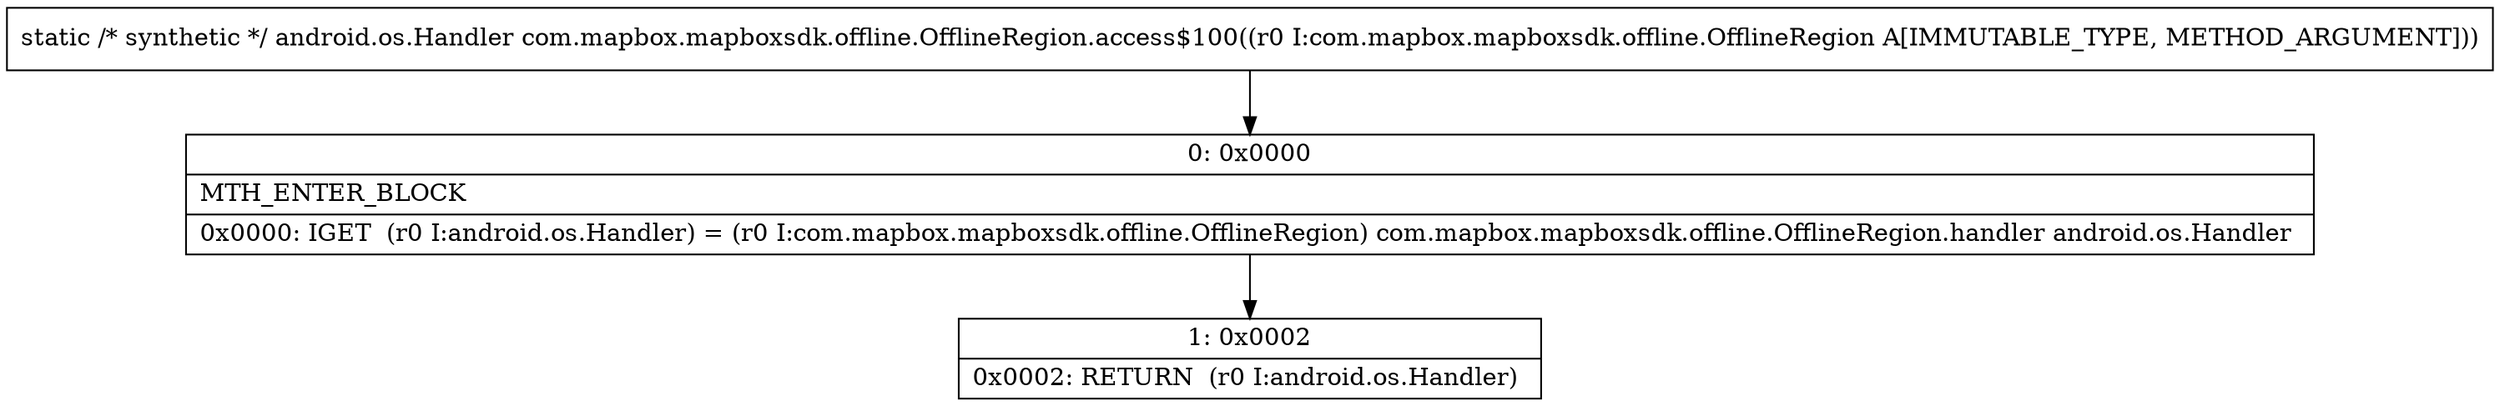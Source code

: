 digraph "CFG forcom.mapbox.mapboxsdk.offline.OfflineRegion.access$100(Lcom\/mapbox\/mapboxsdk\/offline\/OfflineRegion;)Landroid\/os\/Handler;" {
Node_0 [shape=record,label="{0\:\ 0x0000|MTH_ENTER_BLOCK\l|0x0000: IGET  (r0 I:android.os.Handler) = (r0 I:com.mapbox.mapboxsdk.offline.OfflineRegion) com.mapbox.mapboxsdk.offline.OfflineRegion.handler android.os.Handler \l}"];
Node_1 [shape=record,label="{1\:\ 0x0002|0x0002: RETURN  (r0 I:android.os.Handler) \l}"];
MethodNode[shape=record,label="{static \/* synthetic *\/ android.os.Handler com.mapbox.mapboxsdk.offline.OfflineRegion.access$100((r0 I:com.mapbox.mapboxsdk.offline.OfflineRegion A[IMMUTABLE_TYPE, METHOD_ARGUMENT])) }"];
MethodNode -> Node_0;
Node_0 -> Node_1;
}

